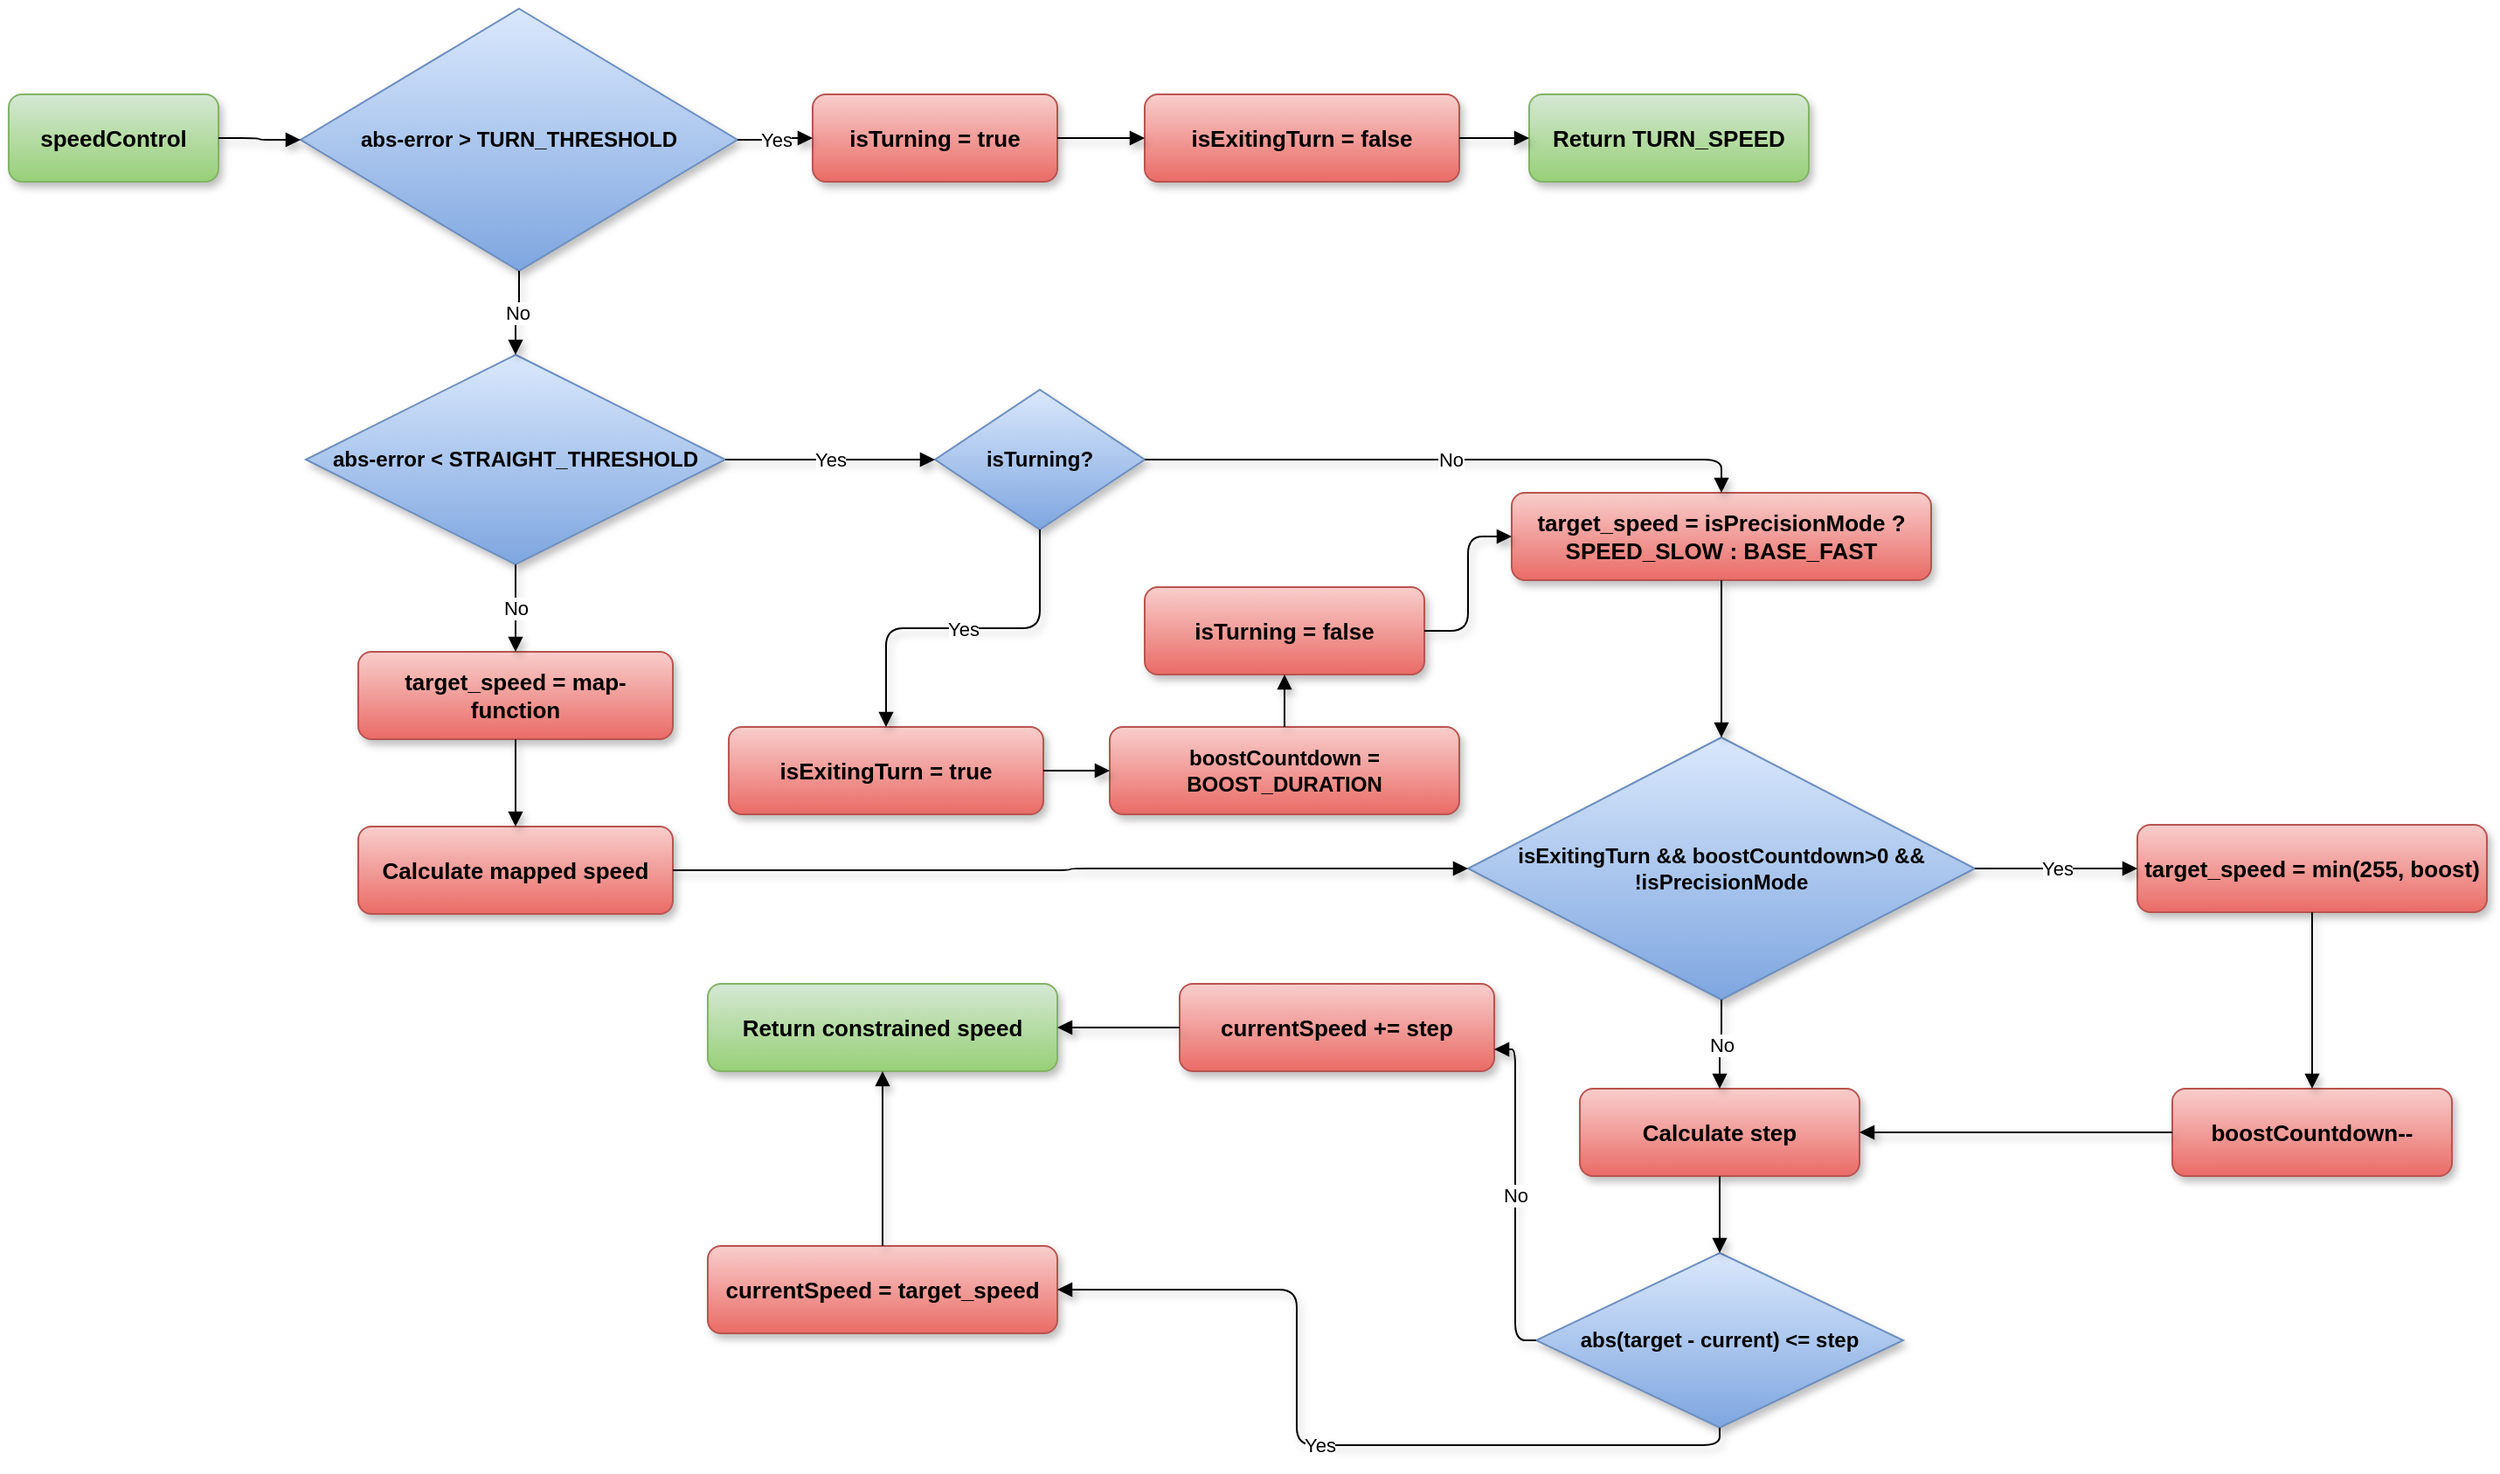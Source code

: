 <mxfile version="20.7.4" type="device"><diagram id="diagram-1" name="P�gina-1"><mxGraphModel dx="1755" dy="1068" grid="1" gridSize="10" guides="1" tooltips="1" connect="1" arrows="1" fold="1" page="1" pageScale="1" pageWidth="4681" pageHeight="3300" math="0" shadow="0"><root><mxCell id="0"/><mxCell id="1" parent="0"/><mxCell id="A" value="speedControl" style="rounded=1;whiteSpace=wrap;html=1;align=center;fillColor=#d5e8d4;gradientColor=#97d077;strokeColor=#82b366;fontSize=13;fontStyle=1;shadow=1;" parent="1" vertex="1"><mxGeometry x="100" y="101" width="120" height="50" as="geometry"/></mxCell><mxCell id="B" value="abs-error &amp;gt; TURN_THRESHOLD" style="rhombus;whiteSpace=wrap;html=1;align=center;fillColor=#dae8fc;gradientColor=#7ea6e0;strokeColor=#6c8ebf;fontSize=12;fontStyle=1;shadow=1;" parent="1" vertex="1"><mxGeometry x="267" y="52" width="250" height="150" as="geometry"/></mxCell><mxCell id="C" value="isTurning = true" style="rounded=1;whiteSpace=wrap;html=1;align=center;fillColor=#f8cecc;gradientColor=#ea6b66;strokeColor=#b85450;fontSize=13;fontStyle=1;shadow=1;" parent="1" vertex="1"><mxGeometry x="560" y="101" width="140" height="50" as="geometry"/></mxCell><mxCell id="D" value="isExitingTurn = false" style="rounded=1;whiteSpace=wrap;html=1;align=center;fillColor=#f8cecc;gradientColor=#ea6b66;strokeColor=#b85450;fontSize=13;fontStyle=1;shadow=1;" parent="1" vertex="1"><mxGeometry x="750" y="101" width="180" height="50" as="geometry"/></mxCell><mxCell id="E" value="Return TURN_SPEED" style="rounded=1;whiteSpace=wrap;html=1;align=center;fillColor=#d5e8d4;gradientColor=#97d077;strokeColor=#82b366;fontSize=13;fontStyle=1;shadow=1;" parent="1" vertex="1"><mxGeometry x="970" y="101" width="160" height="50" as="geometry"/></mxCell><mxCell id="F" value="abs-error &amp;lt; STRAIGHT_THRESHOLD" style="rhombus;whiteSpace=wrap;html=1;align=center;fillColor=#dae8fc;gradientColor=#7ea6e0;strokeColor=#6c8ebf;fontSize=12;fontStyle=1;shadow=1;" parent="1" vertex="1"><mxGeometry x="270" y="250" width="240" height="120" as="geometry"/></mxCell><mxCell id="G" value="isTurning?" style="rhombus;whiteSpace=wrap;html=1;align=center;fillColor=#dae8fc;gradientColor=#7ea6e0;strokeColor=#6c8ebf;fontSize=12;fontStyle=1;shadow=1;" parent="1" vertex="1"><mxGeometry x="630" y="270" width="120" height="80" as="geometry"/></mxCell><mxCell id="H" value="isExitingTurn = true" style="rounded=1;whiteSpace=wrap;html=1;align=center;fillColor=#f8cecc;gradientColor=#ea6b66;strokeColor=#b85450;fontSize=13;fontStyle=1;shadow=1;" parent="1" vertex="1"><mxGeometry x="512" y="463" width="180" height="50" as="geometry"/></mxCell><mxCell id="I" value="boostCountdown = BOOST_DURATION" style="rounded=1;whiteSpace=wrap;html=1;align=center;fillColor=#f8cecc;gradientColor=#ea6b66;strokeColor=#b85450;fontStyle=1;shadow=1;" parent="1" vertex="1"><mxGeometry x="730" y="463" width="200" height="50" as="geometry"/></mxCell><mxCell id="J" value="isTurning = false" style="rounded=1;whiteSpace=wrap;html=1;align=center;fillColor=#f8cecc;gradientColor=#ea6b66;strokeColor=#b85450;fontSize=13;fontStyle=1;shadow=1;" parent="1" vertex="1"><mxGeometry x="750" y="383" width="160" height="50" as="geometry"/></mxCell><mxCell id="K" value="target_speed = isPrecisionMode ? SPEED_SLOW : BASE_FAST" style="rounded=1;whiteSpace=wrap;html=1;align=center;fontSize=13;fontStyle=1;fillColor=#f8cecc;gradientColor=#ea6b66;strokeColor=#b85450;shadow=1;" parent="1" vertex="1"><mxGeometry x="960" y="329" width="240" height="50" as="geometry"/></mxCell><mxCell id="L" value="target_speed = map-function" style="rounded=1;whiteSpace=wrap;html=1;align=center;fillColor=#f8cecc;gradientColor=#ea6b66;strokeColor=#b85450;fontSize=13;fontStyle=1;shadow=1;" parent="1" vertex="1"><mxGeometry x="300" y="420" width="180" height="50" as="geometry"/></mxCell><mxCell id="M" value="Calculate mapped speed" style="rounded=1;whiteSpace=wrap;html=1;align=center;fillColor=#f8cecc;gradientColor=#ea6b66;strokeColor=#b85450;fontSize=13;fontStyle=1;shadow=1;" parent="1" vertex="1"><mxGeometry x="300" y="520" width="180" height="50" as="geometry"/></mxCell><mxCell id="N" value="isExitingTurn &amp;amp;&amp;amp; boostCountdown&amp;gt;0 &amp;amp;&amp;amp; !isPrecisionMode" style="rhombus;whiteSpace=wrap;html=1;align=center;fillColor=#dae8fc;gradientColor=#7ea6e0;strokeColor=#6c8ebf;fontSize=12;fontStyle=1;shadow=1;" parent="1" vertex="1"><mxGeometry x="935" y="469" width="290" height="150" as="geometry"/></mxCell><mxCell id="O" value="target_speed = min(255, boost)" style="rounded=1;whiteSpace=wrap;html=1;align=center;fillColor=#f8cecc;gradientColor=#ea6b66;strokeColor=#b85450;fontSize=13;fontStyle=1;shadow=1;" parent="1" vertex="1"><mxGeometry x="1318" y="519" width="200" height="50" as="geometry"/></mxCell><mxCell id="P" value="boostCountdown--" style="rounded=1;whiteSpace=wrap;html=1;align=center;fillColor=#f8cecc;gradientColor=#ea6b66;strokeColor=#b85450;fontSize=13;fontStyle=1;shadow=1;" parent="1" vertex="1"><mxGeometry x="1338" y="670" width="160" height="50" as="geometry"/></mxCell><mxCell id="Q" value="Calculate step" style="rounded=1;whiteSpace=wrap;html=1;align=center;fillColor=#f8cecc;gradientColor=#ea6b66;strokeColor=#b85450;fontSize=13;fontStyle=1;shadow=1;" parent="1" vertex="1"><mxGeometry x="999" y="670" width="160" height="50" as="geometry"/></mxCell><mxCell id="R" value="abs(target - current) &amp;lt;= step" style="rhombus;whiteSpace=wrap;html=1;align=center;fillColor=#dae8fc;gradientColor=#7ea6e0;strokeColor=#6c8ebf;fontSize=12;fontStyle=1;shadow=1;" parent="1" vertex="1"><mxGeometry x="974" y="764" width="210" height="100" as="geometry"/></mxCell><mxCell id="S" value="currentSpeed = target_speed" style="rounded=1;whiteSpace=wrap;html=1;align=center;fillColor=#f8cecc;gradientColor=#ea6b66;strokeColor=#b85450;fontSize=13;fontStyle=1;shadow=1;" parent="1" vertex="1"><mxGeometry x="500" y="760" width="200" height="50" as="geometry"/></mxCell><mxCell id="T" value="currentSpeed += step" style="rounded=1;whiteSpace=wrap;html=1;align=center;fillColor=#f8cecc;gradientColor=#ea6b66;strokeColor=#b85450;fontSize=13;fontStyle=1;shadow=1;" parent="1" vertex="1"><mxGeometry x="770" y="610" width="180" height="50" as="geometry"/></mxCell><mxCell id="U" value="Return constrained speed" style="rounded=1;whiteSpace=wrap;html=1;align=center;fillColor=#d5e8d4;gradientColor=#97d077;strokeColor=#82b366;fontSize=13;fontStyle=1;shadow=1;" parent="1" vertex="1"><mxGeometry x="500" y="610" width="200" height="50" as="geometry"/></mxCell><mxCell id="Edge1" style="edgeStyle=orthogonalEdgeStyle;endArrow=block;html=1;shadow=1;" parent="1" source="A" target="B" edge="1"><mxGeometry relative="1" as="geometry"/></mxCell><mxCell id="Edge2" value="Yes" style="edgeStyle=orthogonalEdgeStyle;endArrow=block;html=1;shadow=1;" parent="1" source="B" target="C" edge="1"><mxGeometry relative="1" as="geometry"/></mxCell><mxCell id="Edge3" style="edgeStyle=orthogonalEdgeStyle;endArrow=block;html=1;shadow=1;" parent="1" source="C" target="D" edge="1"><mxGeometry relative="1" as="geometry"/></mxCell><mxCell id="Edge4" style="edgeStyle=orthogonalEdgeStyle;endArrow=block;html=1;shadow=1;" parent="1" source="D" target="E" edge="1"><mxGeometry relative="1" as="geometry"/></mxCell><mxCell id="Edge5" value="No" style="edgeStyle=orthogonalEdgeStyle;endArrow=block;html=1;shadow=1;" parent="1" source="B" target="F" edge="1"><mxGeometry relative="1" as="geometry"/></mxCell><mxCell id="Edge6" value="Yes" style="edgeStyle=orthogonalEdgeStyle;endArrow=block;html=1;shadow=1;" parent="1" source="F" target="G" edge="1"><mxGeometry relative="1" as="geometry"/></mxCell><mxCell id="Edge7" value="Yes" style="edgeStyle=orthogonalEdgeStyle;endArrow=block;html=1;shadow=1;" parent="1" source="G" target="H" edge="1"><mxGeometry relative="1" as="geometry"/></mxCell><mxCell id="Edge8" style="edgeStyle=orthogonalEdgeStyle;endArrow=block;html=1;shadow=1;" parent="1" source="H" target="I" edge="1"><mxGeometry relative="1" as="geometry"/></mxCell><mxCell id="Edge9" style="edgeStyle=orthogonalEdgeStyle;endArrow=block;html=1;shadow=1;" parent="1" source="I" target="J" edge="1"><mxGeometry relative="1" as="geometry"/></mxCell><mxCell id="Edge10" style="edgeStyle=orthogonalEdgeStyle;endArrow=block;html=1;entryX=0;entryY=0.5;entryDx=0;entryDy=0;shadow=1;" parent="1" source="J" target="K" edge="1"><mxGeometry relative="1" as="geometry"/></mxCell><mxCell id="Edge11" value="No" style="edgeStyle=orthogonalEdgeStyle;endArrow=block;html=1;entryX=0.5;entryY=0;entryDx=0;entryDy=0;shadow=1;" parent="1" source="G" target="K" edge="1"><mxGeometry relative="1" as="geometry"/></mxCell><mxCell id="Edge12" value="No" style="edgeStyle=orthogonalEdgeStyle;endArrow=block;html=1;shadow=1;" parent="1" source="F" target="L" edge="1"><mxGeometry relative="1" as="geometry"/></mxCell><mxCell id="Edge13" style="edgeStyle=orthogonalEdgeStyle;endArrow=block;html=1;shadow=1;" parent="1" source="L" target="M" edge="1"><mxGeometry relative="1" as="geometry"/></mxCell><mxCell id="Edge14" style="edgeStyle=orthogonalEdgeStyle;endArrow=block;html=1;shadow=1;" parent="1" source="K" target="N" edge="1"><mxGeometry relative="1" as="geometry"/></mxCell><mxCell id="Edge15" style="edgeStyle=orthogonalEdgeStyle;endArrow=block;html=1;shadow=1;" parent="1" source="M" target="N" edge="1"><mxGeometry relative="1" as="geometry"/></mxCell><mxCell id="Edge16" value="Yes" style="edgeStyle=orthogonalEdgeStyle;endArrow=block;html=1;entryX=0;entryY=0.5;entryDx=0;entryDy=0;shadow=1;" parent="1" source="N" target="O" edge="1"><mxGeometry relative="1" as="geometry"/></mxCell><mxCell id="Edge17" style="edgeStyle=orthogonalEdgeStyle;endArrow=block;html=1;shadow=1;" parent="1" source="O" target="P" edge="1"><mxGeometry relative="1" as="geometry"/></mxCell><mxCell id="Edge18" value="No" style="edgeStyle=orthogonalEdgeStyle;endArrow=block;html=1;exitX=0.5;exitY=1;exitDx=0;exitDy=0;entryX=0.5;entryY=0;entryDx=0;entryDy=0;shadow=1;" parent="1" source="N" target="Q" edge="1"><mxGeometry relative="1" as="geometry"><mxPoint x="1270" y="660" as="targetPoint"/></mxGeometry></mxCell><mxCell id="Edge19" style="edgeStyle=orthogonalEdgeStyle;endArrow=block;html=1;entryX=1;entryY=0.5;entryDx=0;entryDy=0;shadow=1;" parent="1" source="P" target="Q" edge="1"><mxGeometry relative="1" as="geometry"/></mxCell><mxCell id="Edge20" style="edgeStyle=orthogonalEdgeStyle;endArrow=block;html=1;shadow=1;" parent="1" source="Q" target="R" edge="1"><mxGeometry relative="1" as="geometry"/></mxCell><mxCell id="Edge21" value="Yes" style="edgeStyle=orthogonalEdgeStyle;endArrow=block;html=1;exitX=0.5;exitY=1;exitDx=0;exitDy=0;shadow=1;" parent="1" source="R" target="S" edge="1"><mxGeometry relative="1" as="geometry"/></mxCell><mxCell id="Edge22" value="No" style="edgeStyle=orthogonalEdgeStyle;endArrow=block;html=1;entryX=1;entryY=0.75;entryDx=0;entryDy=0;shadow=1;" parent="1" source="R" target="T" edge="1"><mxGeometry relative="1" as="geometry"/></mxCell><mxCell id="Edge23" style="edgeStyle=orthogonalEdgeStyle;endArrow=block;html=1;shadow=1;" parent="1" source="S" target="U" edge="1"><mxGeometry relative="1" as="geometry"/></mxCell><mxCell id="Edge24" style="edgeStyle=orthogonalEdgeStyle;endArrow=block;html=1;shadow=1;" parent="1" source="T" target="U" edge="1"><mxGeometry relative="1" as="geometry"/></mxCell></root></mxGraphModel></diagram></mxfile>